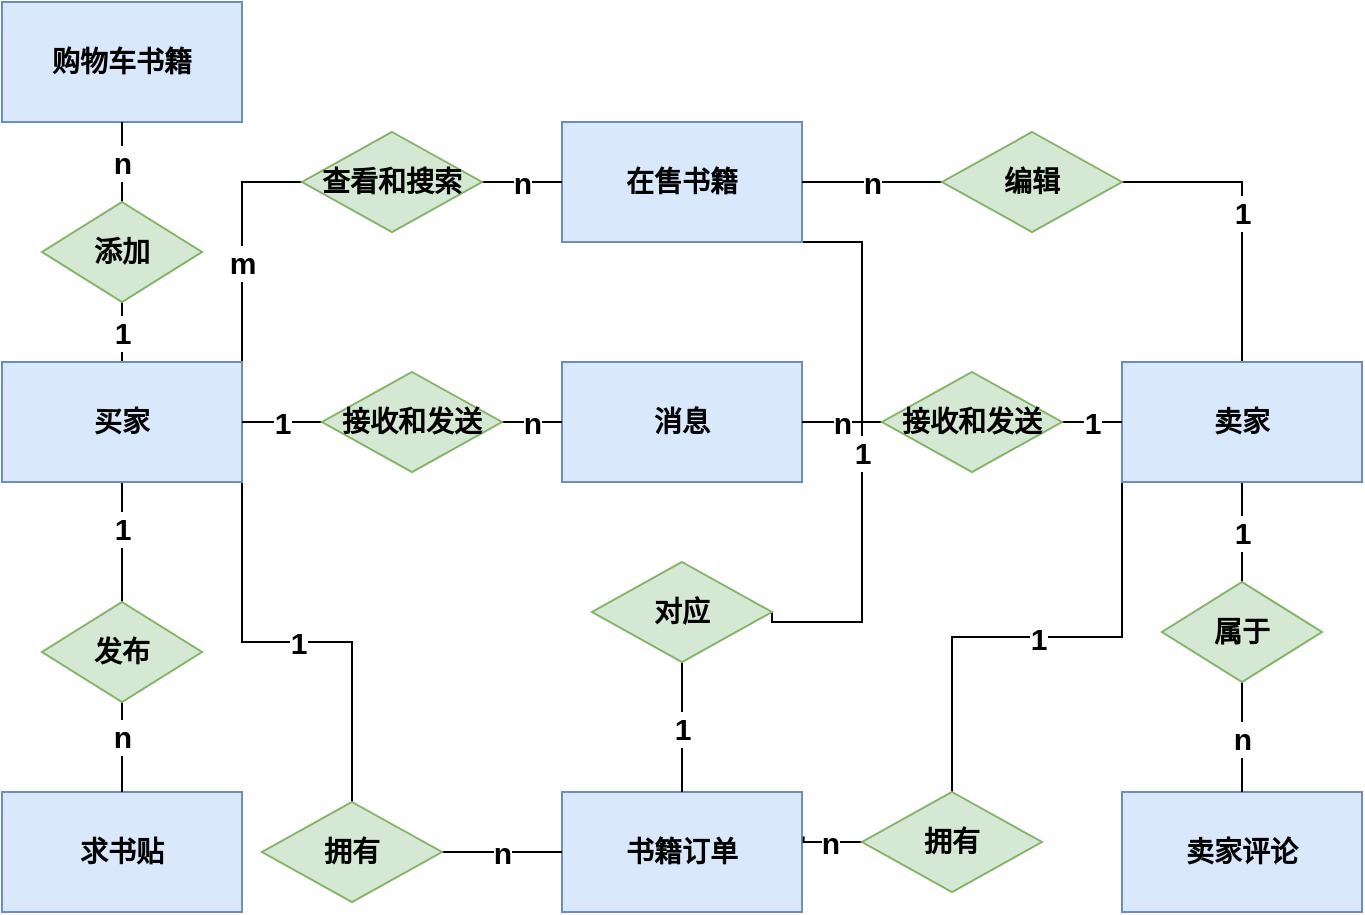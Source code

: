 <mxfile version="20.8.16" type="device"><diagram name="第 1 页" id="8l563rcON2vno61S410A"><mxGraphModel dx="1050" dy="1479" grid="1" gridSize="10" guides="1" tooltips="1" connect="1" arrows="0" fold="1" page="1" pageScale="1" pageWidth="1100" pageHeight="850" math="0" shadow="0"><root><mxCell id="0"/><mxCell id="1" parent="0"/><mxCell id="dIaClcadfGpG7z3lYNWs-26" value="1" style="edgeStyle=orthogonalEdgeStyle;rounded=0;orthogonalLoop=1;jettySize=auto;html=1;exitX=1;exitY=1;exitDx=0;exitDy=0;entryX=0.5;entryY=0;entryDx=0;entryDy=0;endArrow=none;endFill=0;fontSize=15;fontStyle=1" parent="1" source="dIaClcadfGpG7z3lYNWs-1" target="dIaClcadfGpG7z3lYNWs-25" edge="1"><mxGeometry relative="1" as="geometry"/></mxCell><mxCell id="dIaClcadfGpG7z3lYNWs-32" value="1" style="edgeStyle=orthogonalEdgeStyle;rounded=0;orthogonalLoop=1;jettySize=auto;html=1;exitX=0.5;exitY=0;exitDx=0;exitDy=0;entryX=0.5;entryY=1;entryDx=0;entryDy=0;endArrow=none;endFill=0;fontSize=15;fontStyle=1" parent="1" source="dIaClcadfGpG7z3lYNWs-1" target="dIaClcadfGpG7z3lYNWs-31" edge="1"><mxGeometry relative="1" as="geometry"/></mxCell><mxCell id="dIaClcadfGpG7z3lYNWs-40" value="m" style="edgeStyle=orthogonalEdgeStyle;rounded=0;orthogonalLoop=1;jettySize=auto;html=1;exitX=1;exitY=0;exitDx=0;exitDy=0;endArrow=none;endFill=0;entryX=0;entryY=0.5;entryDx=0;entryDy=0;fontSize=15;fontStyle=1" parent="1" source="dIaClcadfGpG7z3lYNWs-1" target="dIaClcadfGpG7z3lYNWs-41" edge="1"><mxGeometry x="-0.167" relative="1" as="geometry"><mxPoint x="300" y="70" as="targetPoint"/><mxPoint as="offset"/></mxGeometry></mxCell><mxCell id="1oNPX_xILTCKL714M1H0-17" style="edgeStyle=orthogonalEdgeStyle;rounded=0;orthogonalLoop=1;jettySize=auto;html=1;exitX=0.5;exitY=1;exitDx=0;exitDy=0;entryX=0.5;entryY=0;entryDx=0;entryDy=0;endArrow=none;endFill=0;" parent="1" source="dIaClcadfGpG7z3lYNWs-1" target="1oNPX_xILTCKL714M1H0-2" edge="1"><mxGeometry relative="1" as="geometry"><Array as="points"><mxPoint x="230" y="230"/><mxPoint x="230" y="230"/></Array></mxGeometry></mxCell><mxCell id="1oNPX_xILTCKL714M1H0-22" value="1" style="edgeLabel;html=1;align=center;verticalAlign=middle;resizable=0;points=[];fontSize=15;fontStyle=1" parent="1oNPX_xILTCKL714M1H0-17" vertex="1" connectable="0"><mxGeometry x="-0.25" relative="1" as="geometry"><mxPoint as="offset"/></mxGeometry></mxCell><mxCell id="dIaClcadfGpG7z3lYNWs-1" value="&lt;font style=&quot;font-size: 14px;&quot;&gt;&lt;b&gt;买家&lt;/b&gt;&lt;/font&gt;" style="rounded=0;whiteSpace=wrap;html=1;fillColor=#dae8fc;strokeColor=#6c8ebf;" parent="1" vertex="1"><mxGeometry x="170" y="150" width="120" height="60" as="geometry"/></mxCell><mxCell id="dIaClcadfGpG7z3lYNWs-17" value="1" style="edgeStyle=none;rounded=0;orthogonalLoop=1;jettySize=auto;html=1;exitX=0.5;exitY=1;exitDx=0;exitDy=0;entryX=0.5;entryY=0;entryDx=0;entryDy=0;endArrow=none;endFill=0;fontSize=15;fontStyle=1" parent="1" source="dIaClcadfGpG7z3lYNWs-2" target="dIaClcadfGpG7z3lYNWs-16" edge="1"><mxGeometry relative="1" as="geometry"/></mxCell><mxCell id="dIaClcadfGpG7z3lYNWs-34" value="1" style="edgeStyle=orthogonalEdgeStyle;rounded=0;orthogonalLoop=1;jettySize=auto;html=1;exitX=0;exitY=1;exitDx=0;exitDy=0;entryX=0.5;entryY=0;entryDx=0;entryDy=0;endArrow=none;endFill=0;fontSize=15;fontStyle=1" parent="1" source="dIaClcadfGpG7z3lYNWs-2" target="dIaClcadfGpG7z3lYNWs-28" edge="1"><mxGeometry relative="1" as="geometry"/></mxCell><mxCell id="dIaClcadfGpG7z3lYNWs-37" value="1" style="edgeStyle=orthogonalEdgeStyle;rounded=0;orthogonalLoop=1;jettySize=auto;html=1;exitX=0.5;exitY=0;exitDx=0;exitDy=0;entryX=1;entryY=0.5;entryDx=0;entryDy=0;endArrow=none;endFill=0;fontSize=15;fontStyle=1" parent="1" source="dIaClcadfGpG7z3lYNWs-2" target="dIaClcadfGpG7z3lYNWs-36" edge="1"><mxGeometry relative="1" as="geometry"/></mxCell><mxCell id="dIaClcadfGpG7z3lYNWs-2" value="&lt;font style=&quot;font-size: 14px;&quot;&gt;&lt;b&gt;卖家&lt;/b&gt;&lt;/font&gt;" style="rounded=0;whiteSpace=wrap;html=1;fillColor=#dae8fc;strokeColor=#6c8ebf;" parent="1" vertex="1"><mxGeometry x="730" y="150" width="120" height="60" as="geometry"/></mxCell><mxCell id="dIaClcadfGpG7z3lYNWs-49" value="1" style="edgeStyle=orthogonalEdgeStyle;rounded=0;orthogonalLoop=1;jettySize=auto;html=1;exitX=1;exitY=1;exitDx=0;exitDy=0;endArrow=none;endFill=0;entryX=1;entryY=0.5;entryDx=0;entryDy=0;fontSize=15;fontStyle=1" parent="1" source="dIaClcadfGpG7z3lYNWs-3" target="dIaClcadfGpG7z3lYNWs-46" edge="1"><mxGeometry relative="1" as="geometry"><mxPoint x="600" y="280" as="targetPoint"/><Array as="points"><mxPoint x="600" y="90"/><mxPoint x="600" y="280"/><mxPoint x="555" y="280"/></Array></mxGeometry></mxCell><mxCell id="dIaClcadfGpG7z3lYNWs-3" value="&lt;font style=&quot;font-size: 14px;&quot;&gt;&lt;b&gt;在售书籍&lt;/b&gt;&lt;/font&gt;" style="rounded=0;whiteSpace=wrap;html=1;fillColor=#dae8fc;strokeColor=#6c8ebf;" parent="1" vertex="1"><mxGeometry x="450" y="30" width="120" height="60" as="geometry"/></mxCell><mxCell id="dIaClcadfGpG7z3lYNWs-4" value="&lt;font style=&quot;font-size: 14px;&quot;&gt;&lt;b&gt;消息&lt;/b&gt;&lt;/font&gt;" style="rounded=0;whiteSpace=wrap;html=1;fillColor=#dae8fc;strokeColor=#6c8ebf;" parent="1" vertex="1"><mxGeometry x="450" y="150" width="120" height="60" as="geometry"/></mxCell><mxCell id="dIaClcadfGpG7z3lYNWs-5" value="&lt;b&gt;&lt;font style=&quot;font-size: 14px;&quot;&gt;购物车书籍&lt;/font&gt;&lt;/b&gt;" style="rounded=0;whiteSpace=wrap;html=1;fillColor=#dae8fc;strokeColor=#6c8ebf;" parent="1" vertex="1"><mxGeometry x="170" y="-30" width="120" height="60" as="geometry"/></mxCell><mxCell id="dIaClcadfGpG7z3lYNWs-6" value="&lt;font style=&quot;font-size: 14px;&quot;&gt;&lt;b&gt;书籍订单&lt;/b&gt;&lt;/font&gt;" style="rounded=0;whiteSpace=wrap;html=1;fillColor=#dae8fc;strokeColor=#6c8ebf;" parent="1" vertex="1"><mxGeometry x="450" y="365" width="120" height="60" as="geometry"/></mxCell><mxCell id="dIaClcadfGpG7z3lYNWs-8" value="&lt;font style=&quot;font-size: 14px;&quot;&gt;&lt;b&gt;卖家评论&lt;/b&gt;&lt;/font&gt;" style="rounded=0;whiteSpace=wrap;html=1;fillColor=#dae8fc;strokeColor=#6c8ebf;" parent="1" vertex="1"><mxGeometry x="730" y="365" width="120" height="60" as="geometry"/></mxCell><mxCell id="dIaClcadfGpG7z3lYNWs-18" value="n" style="edgeStyle=none;rounded=0;orthogonalLoop=1;jettySize=auto;html=1;exitX=0.5;exitY=1;exitDx=0;exitDy=0;entryX=0.5;entryY=0;entryDx=0;entryDy=0;endArrow=none;endFill=0;fontSize=15;fontStyle=1" parent="1" source="dIaClcadfGpG7z3lYNWs-16" target="dIaClcadfGpG7z3lYNWs-8" edge="1"><mxGeometry relative="1" as="geometry"/></mxCell><mxCell id="dIaClcadfGpG7z3lYNWs-16" value="&lt;font style=&quot;font-size: 14px;&quot;&gt;&lt;b&gt;属于&lt;/b&gt;&lt;/font&gt;" style="rhombus;whiteSpace=wrap;html=1;fillColor=#d5e8d4;strokeColor=#82b366;" parent="1" vertex="1"><mxGeometry x="750" y="260" width="80" height="50" as="geometry"/></mxCell><mxCell id="dIaClcadfGpG7z3lYNWs-20" value="n" style="edgeStyle=none;rounded=0;orthogonalLoop=1;jettySize=auto;html=1;exitX=1;exitY=0.5;exitDx=0;exitDy=0;entryX=0;entryY=0.5;entryDx=0;entryDy=0;endArrow=none;endFill=0;fontSize=15;fontStyle=1" parent="1" source="dIaClcadfGpG7z3lYNWs-19" target="dIaClcadfGpG7z3lYNWs-4" edge="1"><mxGeometry relative="1" as="geometry"/></mxCell><mxCell id="dIaClcadfGpG7z3lYNWs-21" value="1" style="edgeStyle=none;rounded=0;orthogonalLoop=1;jettySize=auto;html=1;exitX=0;exitY=0.5;exitDx=0;exitDy=0;entryX=1;entryY=0.5;entryDx=0;entryDy=0;endArrow=none;endFill=0;fontSize=15;fontStyle=1" parent="1" source="dIaClcadfGpG7z3lYNWs-19" target="dIaClcadfGpG7z3lYNWs-1" edge="1"><mxGeometry relative="1" as="geometry"><mxPoint as="offset"/></mxGeometry></mxCell><mxCell id="dIaClcadfGpG7z3lYNWs-19" value="&lt;font style=&quot;font-size: 14px;&quot;&gt;&lt;b&gt;接收和发送&lt;/b&gt;&lt;/font&gt;" style="rhombus;whiteSpace=wrap;html=1;fillColor=#d5e8d4;strokeColor=#82b366;" parent="1" vertex="1"><mxGeometry x="330" y="155" width="90" height="50" as="geometry"/></mxCell><mxCell id="dIaClcadfGpG7z3lYNWs-23" value="1" style="edgeStyle=none;rounded=0;orthogonalLoop=1;jettySize=auto;html=1;exitX=1;exitY=0.5;exitDx=0;exitDy=0;entryX=0;entryY=0.5;entryDx=0;entryDy=0;endArrow=none;endFill=0;fontSize=15;fontStyle=1" parent="1" source="dIaClcadfGpG7z3lYNWs-22" target="dIaClcadfGpG7z3lYNWs-2" edge="1"><mxGeometry relative="1" as="geometry"/></mxCell><mxCell id="dIaClcadfGpG7z3lYNWs-24" value="n" style="edgeStyle=none;rounded=0;orthogonalLoop=1;jettySize=auto;html=1;exitX=0;exitY=0.5;exitDx=0;exitDy=0;entryX=1;entryY=0.5;entryDx=0;entryDy=0;endArrow=none;endFill=0;fontSize=15;fontStyle=1" parent="1" source="dIaClcadfGpG7z3lYNWs-22" target="dIaClcadfGpG7z3lYNWs-4" edge="1"><mxGeometry relative="1" as="geometry"/></mxCell><mxCell id="dIaClcadfGpG7z3lYNWs-22" value="&lt;font style=&quot;font-size: 14px;&quot;&gt;&lt;b&gt;接收和发送&lt;/b&gt;&lt;/font&gt;" style="rhombus;whiteSpace=wrap;html=1;fillColor=#d5e8d4;strokeColor=#82b366;" parent="1" vertex="1"><mxGeometry x="610" y="155" width="90" height="50" as="geometry"/></mxCell><mxCell id="dIaClcadfGpG7z3lYNWs-27" value="n" style="edgeStyle=orthogonalEdgeStyle;rounded=0;orthogonalLoop=1;jettySize=auto;html=1;exitX=1;exitY=0.5;exitDx=0;exitDy=0;entryX=0;entryY=0.5;entryDx=0;entryDy=0;endArrow=none;endFill=0;fontSize=15;fontStyle=1" parent="1" source="dIaClcadfGpG7z3lYNWs-25" target="dIaClcadfGpG7z3lYNWs-6" edge="1"><mxGeometry relative="1" as="geometry"/></mxCell><mxCell id="dIaClcadfGpG7z3lYNWs-25" value="&lt;font style=&quot;font-size: 14px;&quot;&gt;&lt;b&gt;拥有&lt;/b&gt;&lt;/font&gt;" style="rhombus;whiteSpace=wrap;html=1;fillColor=#d5e8d4;strokeColor=#82b366;" parent="1" vertex="1"><mxGeometry x="300" y="370" width="90" height="50" as="geometry"/></mxCell><mxCell id="dIaClcadfGpG7z3lYNWs-30" value="n" style="edgeStyle=orthogonalEdgeStyle;rounded=0;orthogonalLoop=1;jettySize=auto;html=1;exitX=0;exitY=0.5;exitDx=0;exitDy=0;entryX=1.007;entryY=0.37;entryDx=0;entryDy=0;entryPerimeter=0;endArrow=none;endFill=0;fontSize=15;fontStyle=1" parent="1" source="dIaClcadfGpG7z3lYNWs-28" target="dIaClcadfGpG7z3lYNWs-6" edge="1"><mxGeometry relative="1" as="geometry"/></mxCell><mxCell id="dIaClcadfGpG7z3lYNWs-28" value="&lt;font style=&quot;font-size: 14px;&quot;&gt;&lt;b&gt;拥有&lt;/b&gt;&lt;/font&gt;" style="rhombus;whiteSpace=wrap;html=1;fillColor=#d5e8d4;strokeColor=#82b366;" parent="1" vertex="1"><mxGeometry x="600" y="365" width="90" height="50" as="geometry"/></mxCell><mxCell id="dIaClcadfGpG7z3lYNWs-33" value="n" style="edgeStyle=orthogonalEdgeStyle;rounded=0;orthogonalLoop=1;jettySize=auto;html=1;exitX=0.5;exitY=0;exitDx=0;exitDy=0;entryX=0.5;entryY=1;entryDx=0;entryDy=0;endArrow=none;endFill=0;fontSize=15;fontStyle=1" parent="1" source="dIaClcadfGpG7z3lYNWs-31" target="dIaClcadfGpG7z3lYNWs-5" edge="1"><mxGeometry relative="1" as="geometry"/></mxCell><mxCell id="dIaClcadfGpG7z3lYNWs-31" value="&lt;font style=&quot;font-size: 14px;&quot;&gt;&lt;b&gt;添加&lt;/b&gt;&lt;/font&gt;" style="rhombus;whiteSpace=wrap;html=1;fillColor=#d5e8d4;strokeColor=#82b366;" parent="1" vertex="1"><mxGeometry x="190" y="70" width="80" height="50" as="geometry"/></mxCell><mxCell id="dIaClcadfGpG7z3lYNWs-38" value="n" style="edgeStyle=orthogonalEdgeStyle;rounded=0;orthogonalLoop=1;jettySize=auto;html=1;exitX=0;exitY=0.5;exitDx=0;exitDy=0;entryX=1;entryY=0.5;entryDx=0;entryDy=0;endArrow=none;endFill=0;fontSize=15;fontStyle=1" parent="1" source="dIaClcadfGpG7z3lYNWs-36" target="dIaClcadfGpG7z3lYNWs-3" edge="1"><mxGeometry relative="1" as="geometry"/></mxCell><mxCell id="dIaClcadfGpG7z3lYNWs-36" value="&lt;font style=&quot;font-size: 14px;&quot;&gt;&lt;b&gt;编辑&lt;/b&gt;&lt;/font&gt;" style="rhombus;whiteSpace=wrap;html=1;fillColor=#d5e8d4;strokeColor=#82b366;" parent="1" vertex="1"><mxGeometry x="640" y="35" width="90" height="50" as="geometry"/></mxCell><mxCell id="dIaClcadfGpG7z3lYNWs-42" value="n" style="edgeStyle=orthogonalEdgeStyle;rounded=0;orthogonalLoop=1;jettySize=auto;html=1;exitX=1;exitY=0.5;exitDx=0;exitDy=0;entryX=0;entryY=0.5;entryDx=0;entryDy=0;endArrow=none;endFill=0;fontSize=15;fontStyle=1" parent="1" source="dIaClcadfGpG7z3lYNWs-41" target="dIaClcadfGpG7z3lYNWs-3" edge="1"><mxGeometry relative="1" as="geometry"/></mxCell><mxCell id="dIaClcadfGpG7z3lYNWs-41" value="&lt;font style=&quot;font-size: 14px;&quot;&gt;&lt;b&gt;查看和搜索&lt;/b&gt;&lt;/font&gt;" style="rhombus;whiteSpace=wrap;html=1;fillColor=#d5e8d4;strokeColor=#82b366;" parent="1" vertex="1"><mxGeometry x="320" y="35" width="90" height="50" as="geometry"/></mxCell><mxCell id="dIaClcadfGpG7z3lYNWs-50" value="1" style="edgeStyle=orthogonalEdgeStyle;rounded=0;orthogonalLoop=1;jettySize=auto;html=1;exitX=0.5;exitY=1;exitDx=0;exitDy=0;entryX=0.5;entryY=0;entryDx=0;entryDy=0;endArrow=none;endFill=0;fontSize=15;fontStyle=1" parent="1" source="dIaClcadfGpG7z3lYNWs-46" target="dIaClcadfGpG7z3lYNWs-6" edge="1"><mxGeometry relative="1" as="geometry"/></mxCell><mxCell id="dIaClcadfGpG7z3lYNWs-46" value="&lt;font style=&quot;font-size: 14px;&quot;&gt;&lt;b&gt;对应&lt;/b&gt;&lt;/font&gt;" style="rhombus;whiteSpace=wrap;html=1;fillColor=#d5e8d4;strokeColor=#82b366;" parent="1" vertex="1"><mxGeometry x="465" y="250" width="90" height="50" as="geometry"/></mxCell><mxCell id="1oNPX_xILTCKL714M1H0-1" value="&lt;span style=&quot;font-size: 14px;&quot;&gt;&lt;b&gt;求书贴&lt;/b&gt;&lt;/span&gt;" style="rounded=0;whiteSpace=wrap;html=1;fillColor=#dae8fc;strokeColor=#6c8ebf;" parent="1" vertex="1"><mxGeometry x="170" y="365" width="120" height="60" as="geometry"/></mxCell><mxCell id="1oNPX_xILTCKL714M1H0-21" style="edgeStyle=orthogonalEdgeStyle;rounded=0;orthogonalLoop=1;jettySize=auto;html=1;exitX=0.5;exitY=1;exitDx=0;exitDy=0;entryX=0.5;entryY=0;entryDx=0;entryDy=0;fontSize=13;fontStyle=1;endArrow=none;endFill=0;" parent="1" source="1oNPX_xILTCKL714M1H0-2" target="1oNPX_xILTCKL714M1H0-1" edge="1"><mxGeometry relative="1" as="geometry"/></mxCell><mxCell id="1oNPX_xILTCKL714M1H0-23" value="n" style="edgeLabel;html=1;align=center;verticalAlign=middle;resizable=0;points=[];fontSize=15;fontStyle=1" parent="1oNPX_xILTCKL714M1H0-21" vertex="1" connectable="0"><mxGeometry x="-0.255" y="2" relative="1" as="geometry"><mxPoint x="-2" as="offset"/></mxGeometry></mxCell><mxCell id="1oNPX_xILTCKL714M1H0-2" value="&lt;font style=&quot;font-size: 14px;&quot;&gt;&lt;b&gt;发布&lt;/b&gt;&lt;/font&gt;" style="rhombus;whiteSpace=wrap;html=1;fillColor=#d5e8d4;strokeColor=#82b366;" parent="1" vertex="1"><mxGeometry x="190" y="270" width="80" height="50" as="geometry"/></mxCell></root></mxGraphModel></diagram></mxfile>